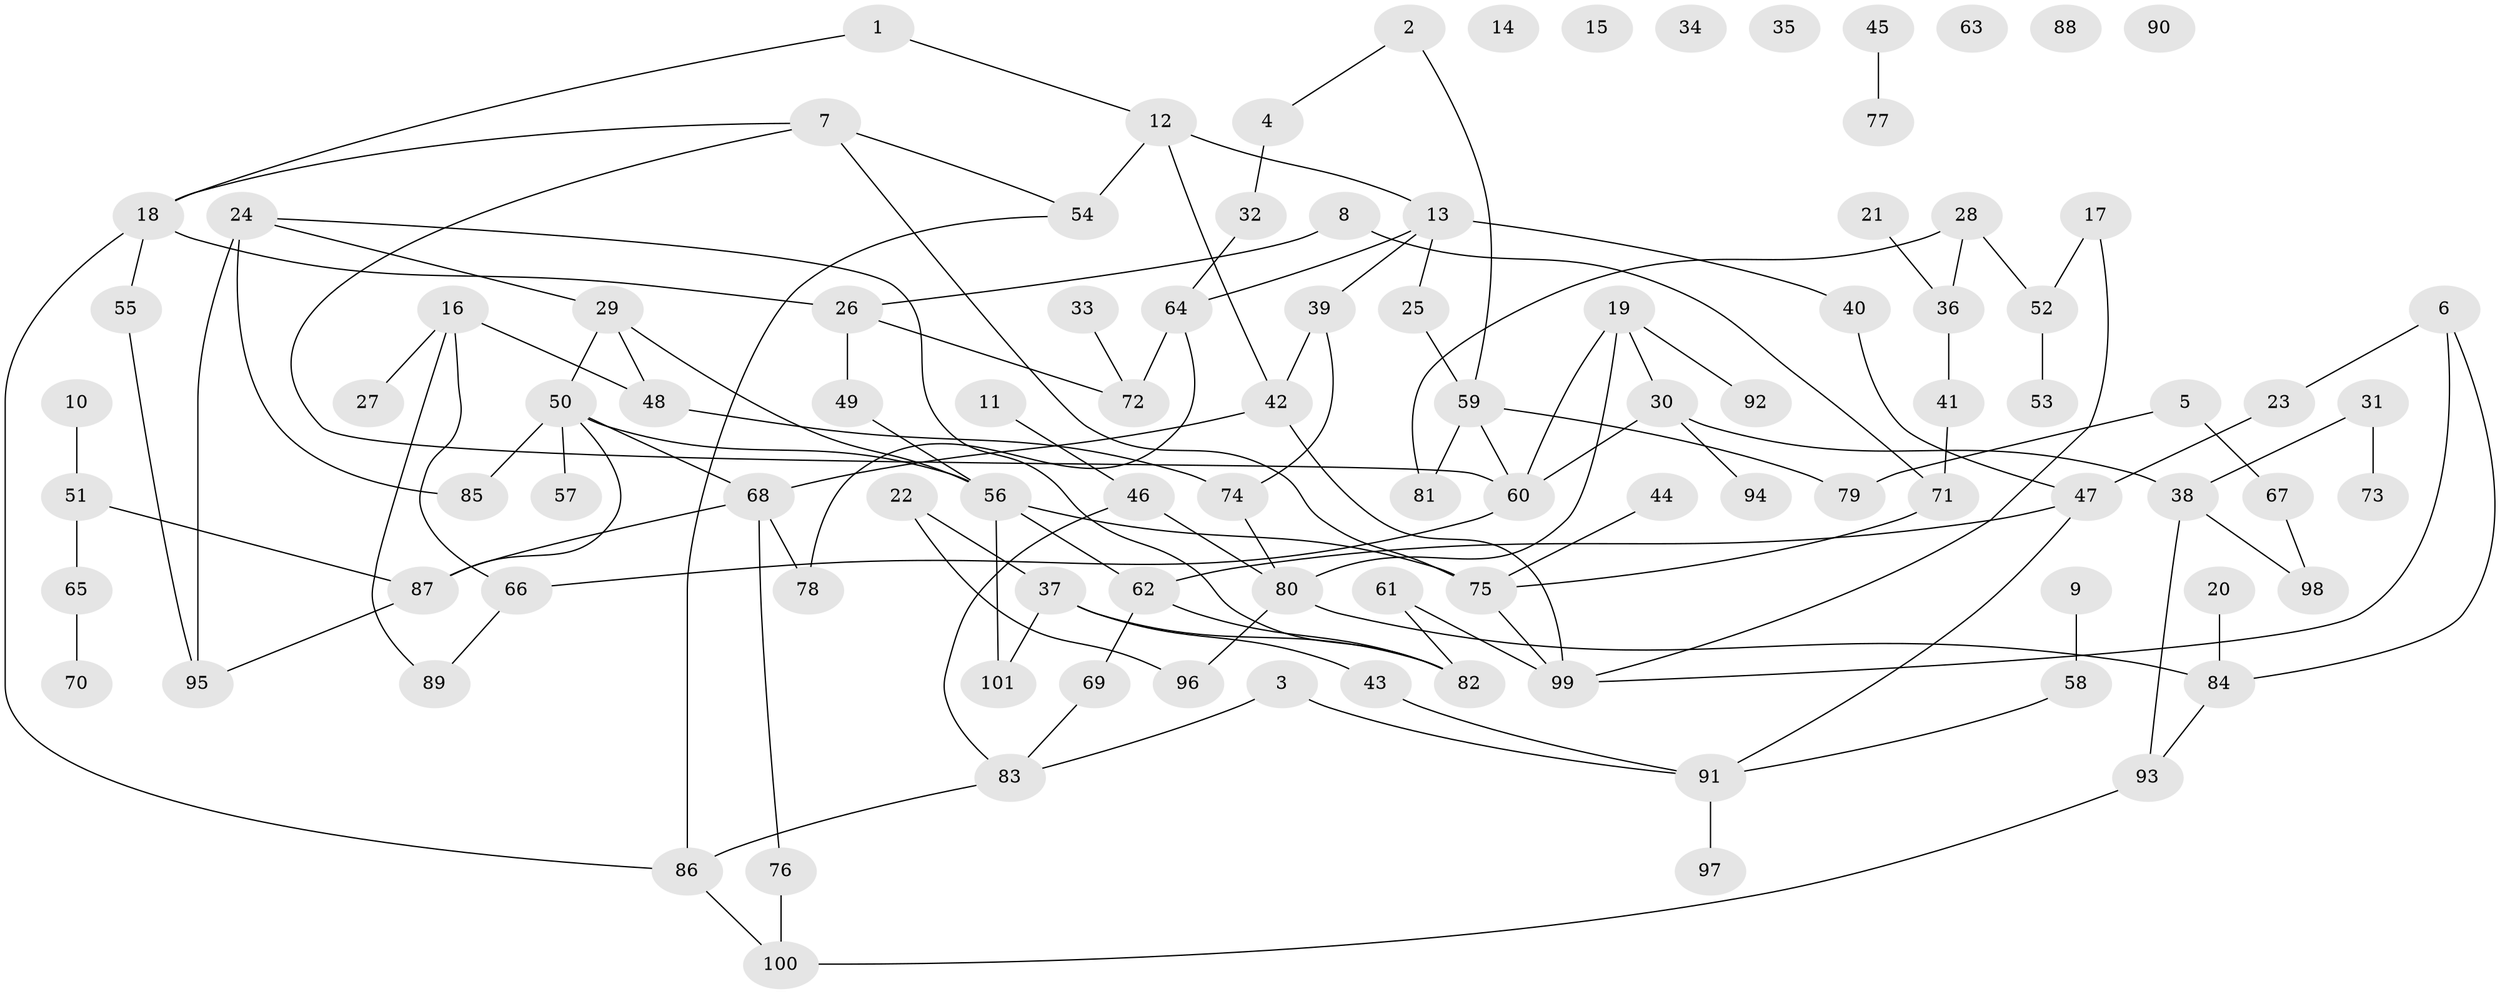 // Generated by graph-tools (version 1.1) at 2025/12/03/09/25 04:12:55]
// undirected, 101 vertices, 130 edges
graph export_dot {
graph [start="1"]
  node [color=gray90,style=filled];
  1;
  2;
  3;
  4;
  5;
  6;
  7;
  8;
  9;
  10;
  11;
  12;
  13;
  14;
  15;
  16;
  17;
  18;
  19;
  20;
  21;
  22;
  23;
  24;
  25;
  26;
  27;
  28;
  29;
  30;
  31;
  32;
  33;
  34;
  35;
  36;
  37;
  38;
  39;
  40;
  41;
  42;
  43;
  44;
  45;
  46;
  47;
  48;
  49;
  50;
  51;
  52;
  53;
  54;
  55;
  56;
  57;
  58;
  59;
  60;
  61;
  62;
  63;
  64;
  65;
  66;
  67;
  68;
  69;
  70;
  71;
  72;
  73;
  74;
  75;
  76;
  77;
  78;
  79;
  80;
  81;
  82;
  83;
  84;
  85;
  86;
  87;
  88;
  89;
  90;
  91;
  92;
  93;
  94;
  95;
  96;
  97;
  98;
  99;
  100;
  101;
  1 -- 12;
  1 -- 18;
  2 -- 4;
  2 -- 59;
  3 -- 83;
  3 -- 91;
  4 -- 32;
  5 -- 67;
  5 -- 79;
  6 -- 23;
  6 -- 84;
  6 -- 99;
  7 -- 18;
  7 -- 54;
  7 -- 60;
  7 -- 75;
  8 -- 26;
  8 -- 71;
  9 -- 58;
  10 -- 51;
  11 -- 46;
  12 -- 13;
  12 -- 42;
  12 -- 54;
  13 -- 25;
  13 -- 39;
  13 -- 40;
  13 -- 64;
  16 -- 27;
  16 -- 48;
  16 -- 66;
  16 -- 89;
  17 -- 52;
  17 -- 99;
  18 -- 26;
  18 -- 55;
  18 -- 86;
  19 -- 30;
  19 -- 60;
  19 -- 80;
  19 -- 92;
  20 -- 84;
  21 -- 36;
  22 -- 37;
  22 -- 96;
  23 -- 47;
  24 -- 29;
  24 -- 82;
  24 -- 85;
  24 -- 95;
  25 -- 59;
  26 -- 49;
  26 -- 72;
  28 -- 36;
  28 -- 52;
  28 -- 81;
  29 -- 48;
  29 -- 50;
  29 -- 56;
  30 -- 38;
  30 -- 60;
  30 -- 94;
  31 -- 38;
  31 -- 73;
  32 -- 64;
  33 -- 72;
  36 -- 41;
  37 -- 43;
  37 -- 82;
  37 -- 101;
  38 -- 93;
  38 -- 98;
  39 -- 42;
  39 -- 74;
  40 -- 47;
  41 -- 71;
  42 -- 68;
  42 -- 99;
  43 -- 91;
  44 -- 75;
  45 -- 77;
  46 -- 80;
  46 -- 83;
  47 -- 62;
  47 -- 91;
  48 -- 74;
  49 -- 56;
  50 -- 56;
  50 -- 57;
  50 -- 68;
  50 -- 85;
  50 -- 87;
  51 -- 65;
  51 -- 87;
  52 -- 53;
  54 -- 86;
  55 -- 95;
  56 -- 62;
  56 -- 75;
  56 -- 101;
  58 -- 91;
  59 -- 60;
  59 -- 79;
  59 -- 81;
  60 -- 66;
  61 -- 82;
  61 -- 99;
  62 -- 69;
  62 -- 82;
  64 -- 72;
  64 -- 78;
  65 -- 70;
  66 -- 89;
  67 -- 98;
  68 -- 76;
  68 -- 78;
  68 -- 87;
  69 -- 83;
  71 -- 75;
  74 -- 80;
  75 -- 99;
  76 -- 100;
  80 -- 84;
  80 -- 96;
  83 -- 86;
  84 -- 93;
  86 -- 100;
  87 -- 95;
  91 -- 97;
  93 -- 100;
}
